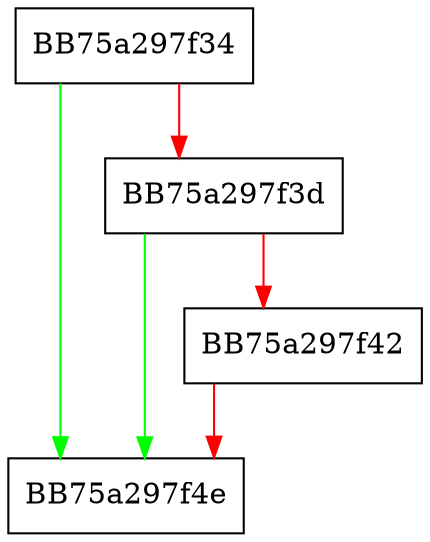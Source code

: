 digraph sqlite3KeyInfoUnref {
  node [shape="box"];
  graph [splines=ortho];
  BB75a297f34 -> BB75a297f4e [color="green"];
  BB75a297f34 -> BB75a297f3d [color="red"];
  BB75a297f3d -> BB75a297f4e [color="green"];
  BB75a297f3d -> BB75a297f42 [color="red"];
  BB75a297f42 -> BB75a297f4e [color="red"];
}